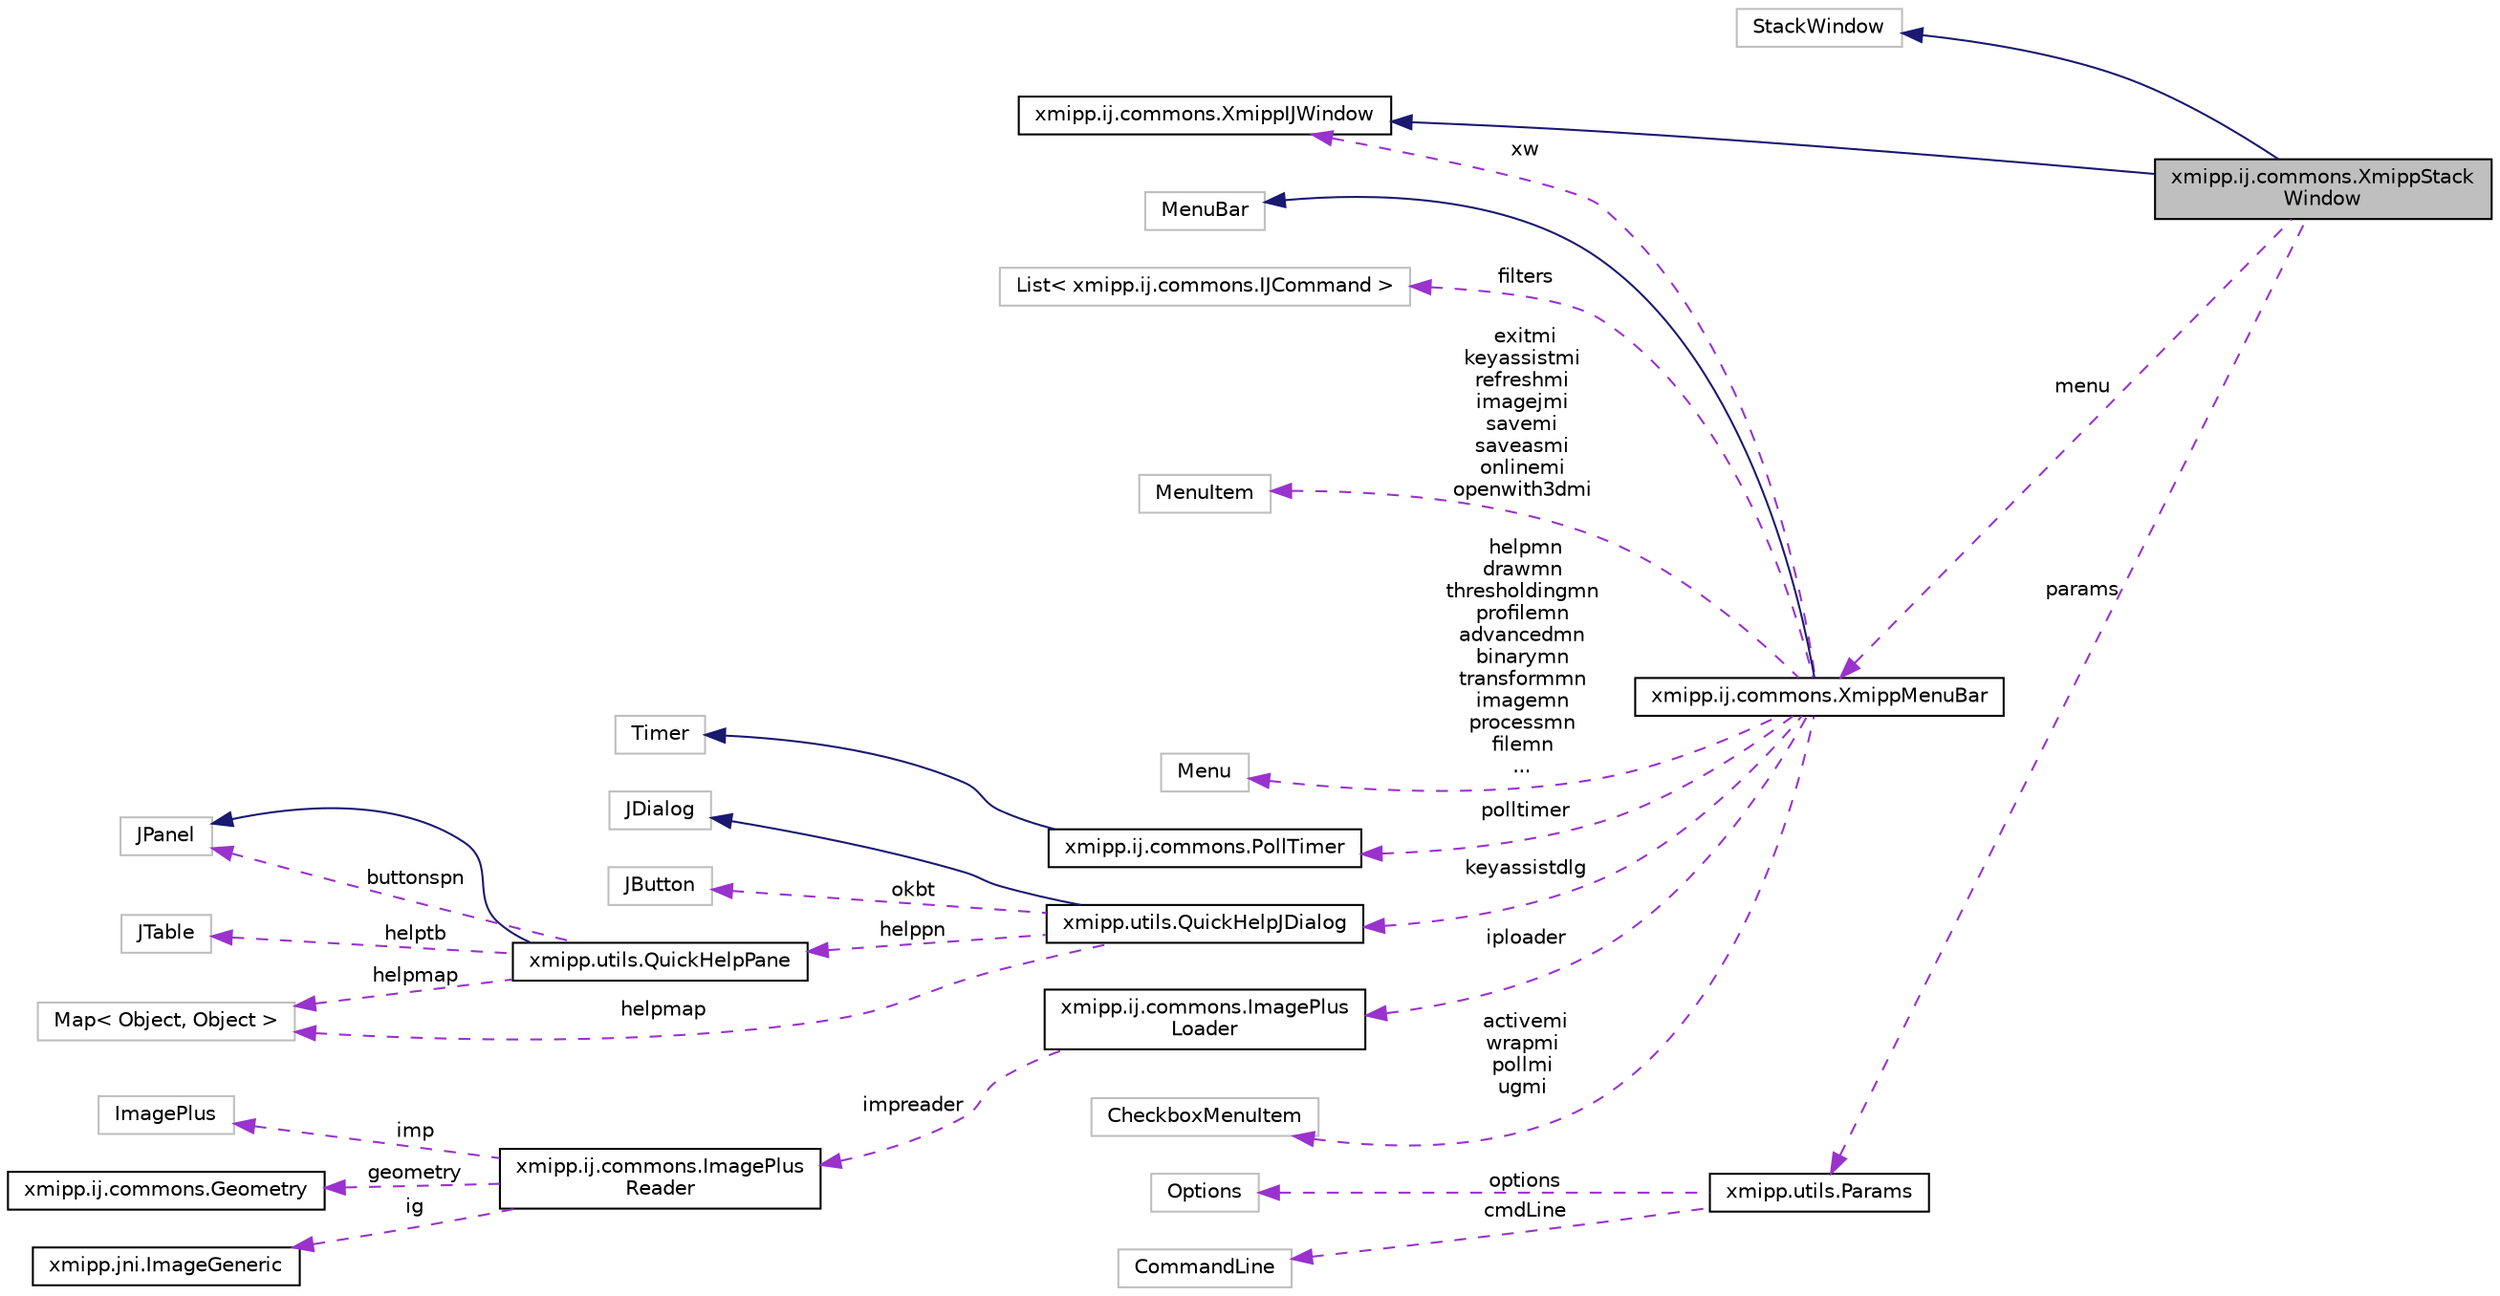 digraph "xmipp.ij.commons.XmippStackWindow"
{
  edge [fontname="Helvetica",fontsize="10",labelfontname="Helvetica",labelfontsize="10"];
  node [fontname="Helvetica",fontsize="10",shape=record];
  rankdir="LR";
  Node3 [label="xmipp.ij.commons.XmippStack\lWindow",height=0.2,width=0.4,color="black", fillcolor="grey75", style="filled", fontcolor="black"];
  Node4 -> Node3 [dir="back",color="midnightblue",fontsize="10",style="solid",fontname="Helvetica"];
  Node4 [label="StackWindow",height=0.2,width=0.4,color="grey75", fillcolor="white", style="filled"];
  Node5 -> Node3 [dir="back",color="midnightblue",fontsize="10",style="solid",fontname="Helvetica"];
  Node5 [label="xmipp.ij.commons.XmippIJWindow",height=0.2,width=0.4,color="black", fillcolor="white", style="filled",URL="$interfacexmipp_1_1ij_1_1commons_1_1XmippIJWindow.html"];
  Node6 -> Node3 [dir="back",color="darkorchid3",fontsize="10",style="dashed",label=" menu" ,fontname="Helvetica"];
  Node6 [label="xmipp.ij.commons.XmippMenuBar",height=0.2,width=0.4,color="black", fillcolor="white", style="filled",URL="$classxmipp_1_1ij_1_1commons_1_1XmippMenuBar.html"];
  Node7 -> Node6 [dir="back",color="midnightblue",fontsize="10",style="solid",fontname="Helvetica"];
  Node7 [label="MenuBar",height=0.2,width=0.4,color="grey75", fillcolor="white", style="filled"];
  Node8 -> Node6 [dir="back",color="darkorchid3",fontsize="10",style="dashed",label=" filters" ,fontname="Helvetica"];
  Node8 [label="List\< xmipp.ij.commons.IJCommand \>",height=0.2,width=0.4,color="grey75", fillcolor="white", style="filled"];
  Node5 -> Node6 [dir="back",color="darkorchid3",fontsize="10",style="dashed",label=" xw" ,fontname="Helvetica"];
  Node9 -> Node6 [dir="back",color="darkorchid3",fontsize="10",style="dashed",label=" exitmi\nkeyassistmi\nrefreshmi\nimagejmi\nsavemi\nsaveasmi\nonlinemi\nopenwith3dmi" ,fontname="Helvetica"];
  Node9 [label="MenuItem",height=0.2,width=0.4,color="grey75", fillcolor="white", style="filled"];
  Node10 -> Node6 [dir="back",color="darkorchid3",fontsize="10",style="dashed",label=" helpmn\ndrawmn\nthresholdingmn\nprofilemn\nadvancedmn\nbinarymn\ntransformmn\nimagemn\nprocessmn\nfilemn\n..." ,fontname="Helvetica"];
  Node10 [label="Menu",height=0.2,width=0.4,color="grey75", fillcolor="white", style="filled"];
  Node11 -> Node6 [dir="back",color="darkorchid3",fontsize="10",style="dashed",label=" polltimer" ,fontname="Helvetica"];
  Node11 [label="xmipp.ij.commons.PollTimer",height=0.2,width=0.4,color="black", fillcolor="white", style="filled",URL="$classxmipp_1_1ij_1_1commons_1_1PollTimer.html"];
  Node12 -> Node11 [dir="back",color="midnightblue",fontsize="10",style="solid",fontname="Helvetica"];
  Node12 [label="Timer",height=0.2,width=0.4,color="grey75", fillcolor="white", style="filled"];
  Node13 -> Node6 [dir="back",color="darkorchid3",fontsize="10",style="dashed",label=" keyassistdlg" ,fontname="Helvetica"];
  Node13 [label="xmipp.utils.QuickHelpJDialog",height=0.2,width=0.4,color="black", fillcolor="white", style="filled",URL="$classxmipp_1_1utils_1_1QuickHelpJDialog.html"];
  Node14 -> Node13 [dir="back",color="midnightblue",fontsize="10",style="solid",fontname="Helvetica"];
  Node14 [label="JDialog",height=0.2,width=0.4,color="grey75", fillcolor="white", style="filled"];
  Node15 -> Node13 [dir="back",color="darkorchid3",fontsize="10",style="dashed",label=" okbt" ,fontname="Helvetica"];
  Node15 [label="JButton",height=0.2,width=0.4,color="grey75", fillcolor="white", style="filled"];
  Node16 -> Node13 [dir="back",color="darkorchid3",fontsize="10",style="dashed",label=" helppn" ,fontname="Helvetica"];
  Node16 [label="xmipp.utils.QuickHelpPane",height=0.2,width=0.4,color="black", fillcolor="white", style="filled",URL="$classxmipp_1_1utils_1_1QuickHelpPane.html"];
  Node17 -> Node16 [dir="back",color="midnightblue",fontsize="10",style="solid",fontname="Helvetica"];
  Node17 [label="JPanel",height=0.2,width=0.4,color="grey75", fillcolor="white", style="filled"];
  Node18 -> Node16 [dir="back",color="darkorchid3",fontsize="10",style="dashed",label=" helptb" ,fontname="Helvetica"];
  Node18 [label="JTable",height=0.2,width=0.4,color="grey75", fillcolor="white", style="filled"];
  Node17 -> Node16 [dir="back",color="darkorchid3",fontsize="10",style="dashed",label=" buttonspn" ,fontname="Helvetica"];
  Node19 -> Node16 [dir="back",color="darkorchid3",fontsize="10",style="dashed",label=" helpmap" ,fontname="Helvetica"];
  Node19 [label="Map\< Object, Object \>",height=0.2,width=0.4,color="grey75", fillcolor="white", style="filled"];
  Node19 -> Node13 [dir="back",color="darkorchid3",fontsize="10",style="dashed",label=" helpmap" ,fontname="Helvetica"];
  Node20 -> Node6 [dir="back",color="darkorchid3",fontsize="10",style="dashed",label=" iploader" ,fontname="Helvetica"];
  Node20 [label="xmipp.ij.commons.ImagePlus\lLoader",height=0.2,width=0.4,color="black", fillcolor="white", style="filled",URL="$classxmipp_1_1ij_1_1commons_1_1ImagePlusLoader.html"];
  Node21 -> Node20 [dir="back",color="darkorchid3",fontsize="10",style="dashed",label=" impreader" ,fontname="Helvetica"];
  Node21 [label="xmipp.ij.commons.ImagePlus\lReader",height=0.2,width=0.4,color="black", fillcolor="white", style="filled",URL="$classxmipp_1_1ij_1_1commons_1_1ImagePlusReader.html"];
  Node22 -> Node21 [dir="back",color="darkorchid3",fontsize="10",style="dashed",label=" imp" ,fontname="Helvetica"];
  Node22 [label="ImagePlus",height=0.2,width=0.4,color="grey75", fillcolor="white", style="filled"];
  Node23 -> Node21 [dir="back",color="darkorchid3",fontsize="10",style="dashed",label=" geometry" ,fontname="Helvetica"];
  Node23 [label="xmipp.ij.commons.Geometry",height=0.2,width=0.4,color="black", fillcolor="white", style="filled",URL="$classxmipp_1_1ij_1_1commons_1_1Geometry.html"];
  Node24 -> Node21 [dir="back",color="darkorchid3",fontsize="10",style="dashed",label=" ig" ,fontname="Helvetica"];
  Node24 [label="xmipp.jni.ImageGeneric",height=0.2,width=0.4,color="black", fillcolor="white", style="filled",URL="$classxmipp_1_1jni_1_1ImageGeneric.html"];
  Node25 -> Node6 [dir="back",color="darkorchid3",fontsize="10",style="dashed",label=" activemi\nwrapmi\npollmi\nugmi" ,fontname="Helvetica"];
  Node25 [label="CheckboxMenuItem",height=0.2,width=0.4,color="grey75", fillcolor="white", style="filled"];
  Node26 -> Node3 [dir="back",color="darkorchid3",fontsize="10",style="dashed",label=" params" ,fontname="Helvetica"];
  Node26 [label="xmipp.utils.Params",height=0.2,width=0.4,color="black", fillcolor="white", style="filled",URL="$classxmipp_1_1utils_1_1Params.html"];
  Node27 -> Node26 [dir="back",color="darkorchid3",fontsize="10",style="dashed",label=" options" ,fontname="Helvetica"];
  Node27 [label="Options",height=0.2,width=0.4,color="grey75", fillcolor="white", style="filled"];
  Node28 -> Node26 [dir="back",color="darkorchid3",fontsize="10",style="dashed",label=" cmdLine" ,fontname="Helvetica"];
  Node28 [label="CommandLine",height=0.2,width=0.4,color="grey75", fillcolor="white", style="filled"];
}
